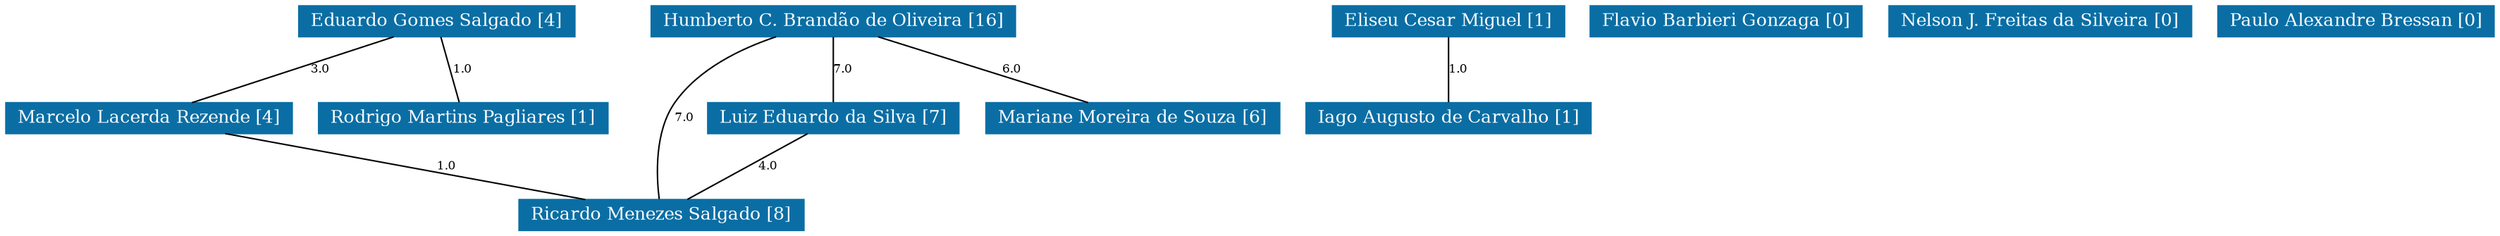 strict graph grafo2 {
	graph [bb="0,0,1399,153",
		id=grafo2,
		overlap=False
	];
	node [fontsize=12,
		label="\N",
		shape=rectangle,
		style=filled
	];
	0	[URL="membro-2363460036599181.html",
		color="#0A6EA4",
		fontcolor="#FFFFFF",
		height=0.29167,
		label="Eduardo Gomes Salgado [4]",
		pos="203,142.5",
		width=2.1111];
	6	[URL="membro-6453091384982419.html",
		color="#0A6EA4",
		fontcolor="#FFFFFF",
		height=0.29167,
		label="Marcelo Lacerda Rezende [4]",
		pos="79,76.5",
		width=2.1944];
	0 -- 6	[fontsize=8,
		label=3.0,
		lp="154,109.5",
		pos="184.44,131.92 161.06,119.85 121.13,99.243 97.691,87.147"];
	11	[URL="membro-1194178136211401.html",
		color="#0A6EA4",
		fontcolor="#FFFFFF",
		height=0.29167,
		label="Rodrigo Martins Pagliares [1]",
		pos="255,76.5",
		width=2.1806];
	0 -- 11	[fontsize=8,
		label=1.0,
		lp="238,109.5",
		pos="210.9,131.78 220.67,119.75 237.22,99.383 247.03,87.312"];
	10	[URL="membro-8918198224706238.html",
		color="#0A6EA4",
		fontcolor="#FFFFFF",
		height=0.29167,
		label="Ricardo Menezes Salgado [8]",
		pos="422,10.5",
		width=2.1806];
	6 -- 10	[fontsize=8,
		label=1.0,
		lp="277,43.5",
		pos="129.98,65.988 194.83,53.887 306.17,33.113 371.02,21.012"];
	1	[URL="membro-6883421018811339.html",
		color="#0A6EA4",
		fontcolor="#FFFFFF",
		height=0.29167,
		label="Eliseu Cesar Miguel [1]",
		pos="812,142.5",
		width=1.7917];
	4	[URL="membro-9975041225831602.html",
		color="#0A6EA4",
		fontcolor="#FFFFFF",
		height=0.29167,
		label="Iago Augusto de Carvalho [1]",
		pos="812,76.5",
		width=2.1944];
	1 -- 4	[fontsize=8,
		label=1.0,
		lp="817,109.5",
		pos="812,131.78 812,119.75 812,99.383 812,87.312"];
	2	[URL="membro-1310310705488241.html",
		color="#0A6EA4",
		fontcolor="#FFFFFF",
		height=0.29167,
		label="Flavio Barbieri Gonzaga [0]",
		pos="970,142.5",
		width=2.0833];
	3	[URL="membro-3832045632369639.html",
		color="#0A6EA4",
		fontcolor="#FFFFFF",
		height=0.29167,
		label="Humberto C. Brandão de Oliveira [16]",
		pos="590,142.5",
		width=2.7778];
	3 -- 10	[fontsize=8,
		label=7.0,
		lp="689,76.5",
		pos="617.23,131.94 650.62,118.75 700.23,93.459 678,66 655.95,38.761 567.53,24.56 500.73,17.576"];
	5	[URL="membro-5459510407019521.html",
		color="#0A6EA4",
		fontcolor="#FFFFFF",
		height=0.29167,
		label="Luiz Eduardo da Silva [7]",
		pos="422,76.5",
		width=1.9444];
	3 -- 5	[fontsize=8,
		label=7.0,
		lp="522,109.5",
		pos="564.85,131.92 533.09,119.82 478.76,99.124 447.05,87.042"];
	7	[URL="membro-9682825029495702.html",
		color="#0A6EA4",
		fontcolor="#FFFFFF",
		height=0.29167,
		label="Mariane Moreira de Souza [6]",
		pos="590,76.5",
		width=2.2083];
	3 -- 7	[fontsize=8,
		label=6.0,
		lp="595,109.5",
		pos="590,131.78 590,119.75 590,99.383 590,87.312"];
	5 -- 10	[fontsize=8,
		label=4.0,
		lp="427,43.5",
		pos="422,65.78 422,53.751 422,33.383 422,21.312"];
	8	[URL="membro-6853382226977684.html",
		color="#0A6EA4",
		fontcolor="#FFFFFF",
		height=0.29167,
		label="Nelson J. Freitas da Silveira [0]",
		pos="1146,142.5",
		width=2.2917];
	9	[URL="membro-0231239253253477.html",
		color="#0A6EA4",
		fontcolor="#FFFFFF",
		height=0.29167,
		label="Paulo Alexandre Bressan [0]",
		pos="1323,142.5",
		width=2.1111];
}
